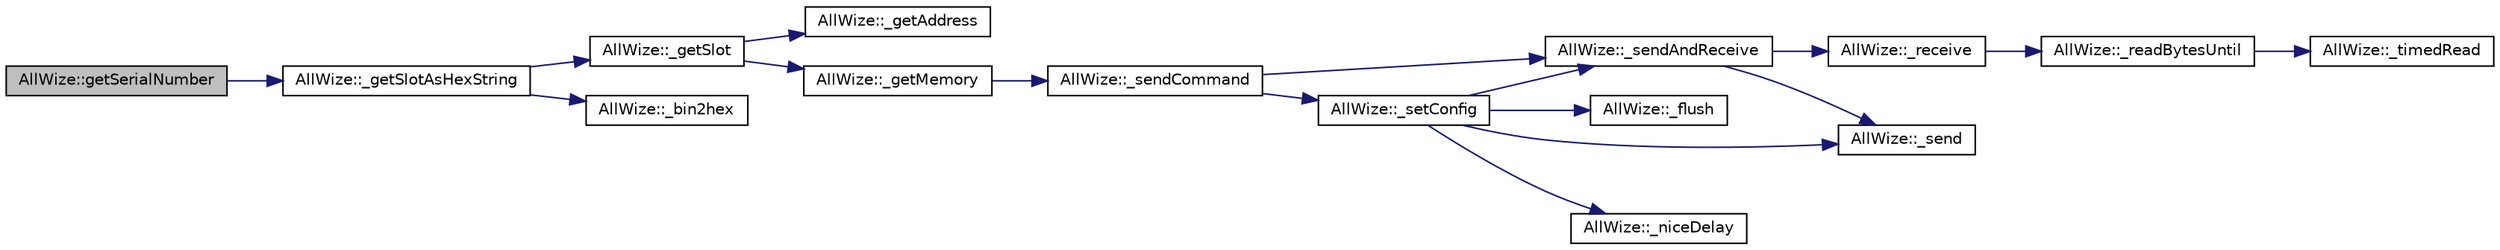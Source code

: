 digraph "AllWize::getSerialNumber"
{
  edge [fontname="Helvetica",fontsize="10",labelfontname="Helvetica",labelfontsize="10"];
  node [fontname="Helvetica",fontsize="10",shape=record];
  rankdir="LR";
  Node1081 [label="AllWize::getSerialNumber",height=0.2,width=0.4,color="black", fillcolor="grey75", style="filled", fontcolor="black"];
  Node1081 -> Node1082 [color="midnightblue",fontsize="10",style="solid",fontname="Helvetica"];
  Node1082 [label="AllWize::_getSlotAsHexString",height=0.2,width=0.4,color="black", fillcolor="white", style="filled",URL="$classAllWize.html#a00c33c9c6ea16acda17c42e2070b2c74",tooltip="Returns the contents of the memory from a certain address as an HEX String. "];
  Node1082 -> Node1083 [color="midnightblue",fontsize="10",style="solid",fontname="Helvetica"];
  Node1083 [label="AllWize::_getSlot",height=0.2,width=0.4,color="black", fillcolor="white", style="filled",URL="$classAllWize.html#ac0d6169d045fc89d16c17e8cfe838169",tooltip="Returns the contents of single-byte memory slot. "];
  Node1083 -> Node1084 [color="midnightblue",fontsize="10",style="solid",fontname="Helvetica"];
  Node1084 [label="AllWize::_getAddress",height=0.2,width=0.4,color="black", fillcolor="white", style="filled",URL="$classAllWize.html#a15521b383a1cf20ac9e7adf6bc90b792",tooltip="Return the physical memory address for the given slot. "];
  Node1083 -> Node1085 [color="midnightblue",fontsize="10",style="solid",fontname="Helvetica"];
  Node1085 [label="AllWize::_getMemory",height=0.2,width=0.4,color="black", fillcolor="white", style="filled",URL="$classAllWize.html#a34b0c983476c007f65c9da0501a4037d",tooltip="Returns the contents of memory address. "];
  Node1085 -> Node1086 [color="midnightblue",fontsize="10",style="solid",fontname="Helvetica"];
  Node1086 [label="AllWize::_sendCommand",height=0.2,width=0.4,color="black", fillcolor="white", style="filled",URL="$classAllWize.html#aa396ffb4a719730440575425c981adef",tooltip="Sends a command with the given data. "];
  Node1086 -> Node1087 [color="midnightblue",fontsize="10",style="solid",fontname="Helvetica"];
  Node1087 [label="AllWize::_setConfig",height=0.2,width=0.4,color="black", fillcolor="white", style="filled",URL="$classAllWize.html#a493af0599b973f713192b175000264e6",tooltip="Sets or unsets config mode. "];
  Node1087 -> Node1088 [color="midnightblue",fontsize="10",style="solid",fontname="Helvetica"];
  Node1088 [label="AllWize::_flush",height=0.2,width=0.4,color="black", fillcolor="white", style="filled",URL="$classAllWize.html#ace21941ce1a1174ef567c1a269ebf551",tooltip="Flushes the serial line to the module. "];
  Node1087 -> Node1089 [color="midnightblue",fontsize="10",style="solid",fontname="Helvetica"];
  Node1089 [label="AllWize::_sendAndReceive",height=0.2,width=0.4,color="black", fillcolor="white", style="filled",URL="$classAllWize.html#af4c575f742b3c2a837058846b83fbfe1",tooltip="Sends a binary buffer and waits for response. Returns the number of bytes received and stored in the ..."];
  Node1089 -> Node1090 [color="midnightblue",fontsize="10",style="solid",fontname="Helvetica"];
  Node1090 [label="AllWize::_send",height=0.2,width=0.4,color="black", fillcolor="white", style="filled",URL="$classAllWize.html#ac194cac5fd63b864ef567fb7a51a2ac9",tooltip="Sends a binary buffer to the module UART. Returns the number of bytes actually sent. "];
  Node1089 -> Node1091 [color="midnightblue",fontsize="10",style="solid",fontname="Helvetica"];
  Node1091 [label="AllWize::_receive",height=0.2,width=0.4,color="black", fillcolor="white", style="filled",URL="$classAllWize.html#a197c8bd0c47789acefd4e360ca697feb",tooltip="Listens to incoming data from the module until timeout or END_OF_RESPONSE. "];
  Node1091 -> Node1092 [color="midnightblue",fontsize="10",style="solid",fontname="Helvetica"];
  Node1092 [label="AllWize::_readBytesUntil",height=0.2,width=0.4,color="black", fillcolor="white", style="filled",URL="$classAllWize.html#a3cdbc480293b0e3c24107c549b485d5c",tooltip="Reads the stream buffer up to a certain char or times out. "];
  Node1092 -> Node1093 [color="midnightblue",fontsize="10",style="solid",fontname="Helvetica"];
  Node1093 [label="AllWize::_timedRead",height=0.2,width=0.4,color="black", fillcolor="white", style="filled",URL="$classAllWize.html#ac33ba05cebc3de22babb477922a07eaf",tooltip="Reads a byte from the stream with a timeout. "];
  Node1087 -> Node1090 [color="midnightblue",fontsize="10",style="solid",fontname="Helvetica"];
  Node1087 -> Node1094 [color="midnightblue",fontsize="10",style="solid",fontname="Helvetica"];
  Node1094 [label="AllWize::_niceDelay",height=0.2,width=0.4,color="black", fillcolor="white", style="filled",URL="$classAllWize.html#afeed45d2a47e184092d6dcd64c22fb72",tooltip="Does a non-blocking delay. "];
  Node1086 -> Node1089 [color="midnightblue",fontsize="10",style="solid",fontname="Helvetica"];
  Node1082 -> Node1095 [color="midnightblue",fontsize="10",style="solid",fontname="Helvetica"];
  Node1095 [label="AllWize::_bin2hex",height=0.2,width=0.4,color="black", fillcolor="white", style="filled",URL="$classAllWize.html#a94b1aaf0da885e981348fd4545856403",tooltip="Converts a binary buffer to an hex c-string. "];
}

